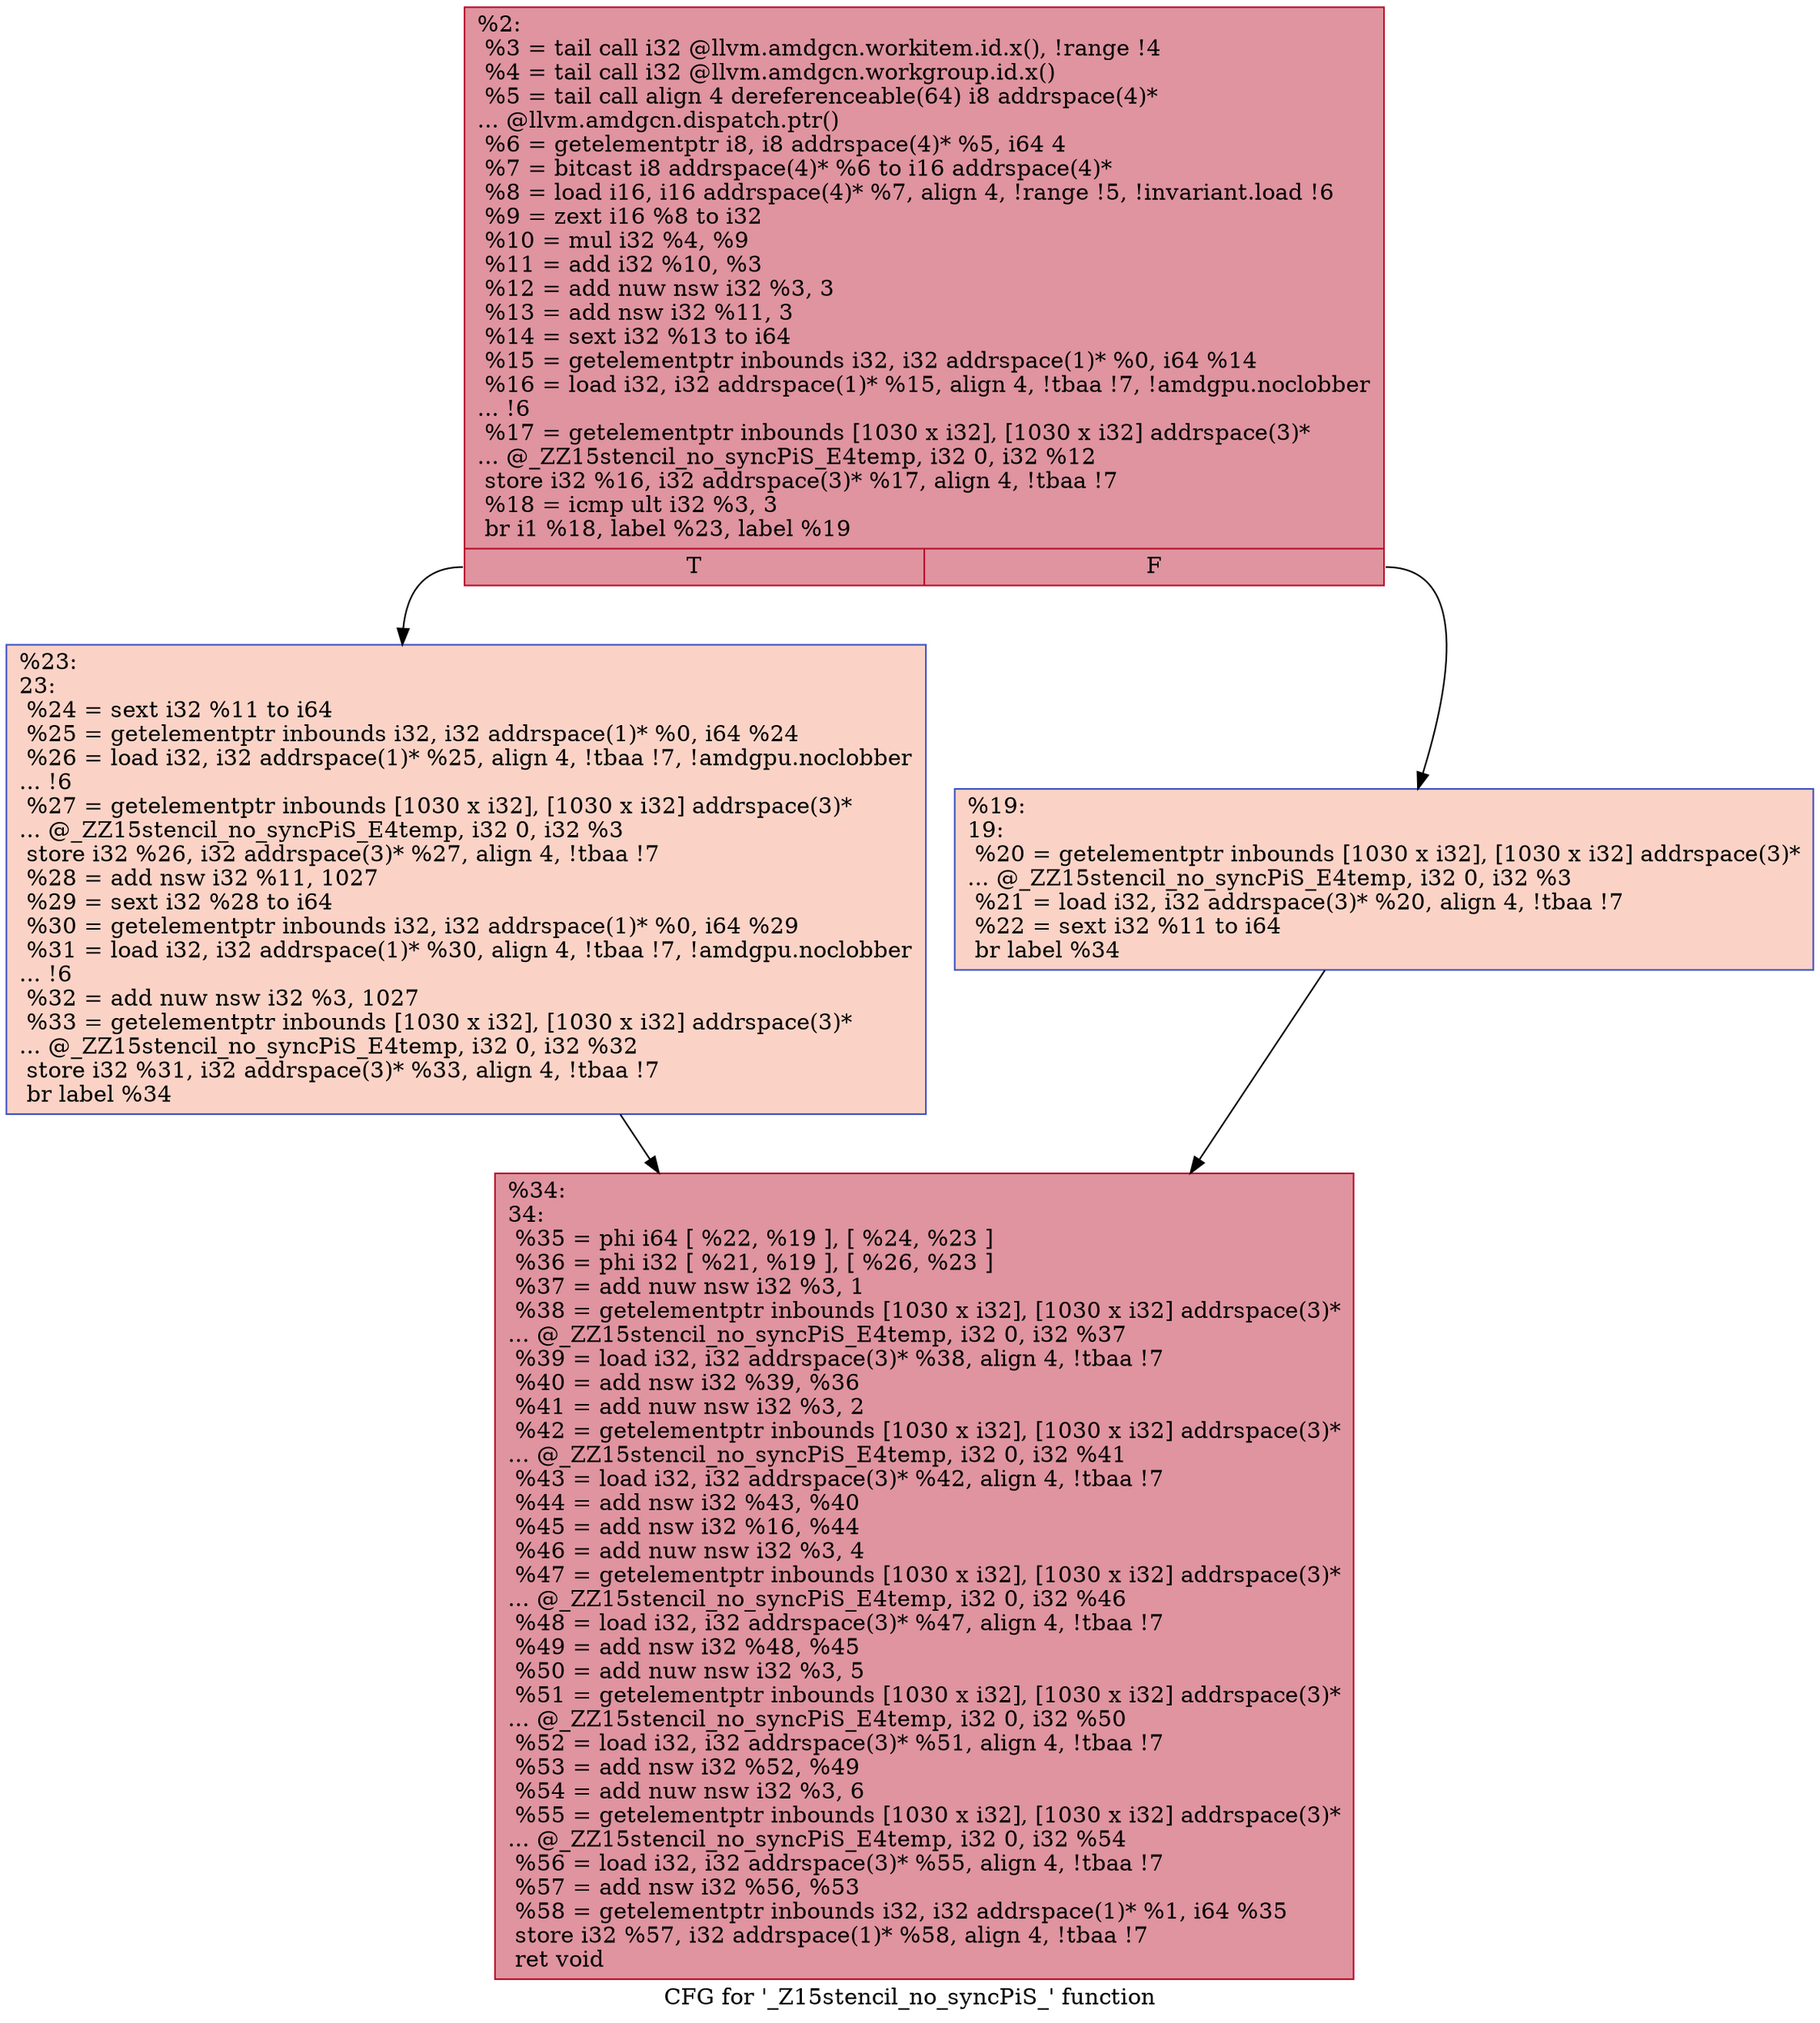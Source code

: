 digraph "CFG for '_Z15stencil_no_syncPiS_' function" {
	label="CFG for '_Z15stencil_no_syncPiS_' function";

	Node0x52ed500 [shape=record,color="#b70d28ff", style=filled, fillcolor="#b70d2870",label="{%2:\l  %3 = tail call i32 @llvm.amdgcn.workitem.id.x(), !range !4\l  %4 = tail call i32 @llvm.amdgcn.workgroup.id.x()\l  %5 = tail call align 4 dereferenceable(64) i8 addrspace(4)*\l... @llvm.amdgcn.dispatch.ptr()\l  %6 = getelementptr i8, i8 addrspace(4)* %5, i64 4\l  %7 = bitcast i8 addrspace(4)* %6 to i16 addrspace(4)*\l  %8 = load i16, i16 addrspace(4)* %7, align 4, !range !5, !invariant.load !6\l  %9 = zext i16 %8 to i32\l  %10 = mul i32 %4, %9\l  %11 = add i32 %10, %3\l  %12 = add nuw nsw i32 %3, 3\l  %13 = add nsw i32 %11, 3\l  %14 = sext i32 %13 to i64\l  %15 = getelementptr inbounds i32, i32 addrspace(1)* %0, i64 %14\l  %16 = load i32, i32 addrspace(1)* %15, align 4, !tbaa !7, !amdgpu.noclobber\l... !6\l  %17 = getelementptr inbounds [1030 x i32], [1030 x i32] addrspace(3)*\l... @_ZZ15stencil_no_syncPiS_E4temp, i32 0, i32 %12\l  store i32 %16, i32 addrspace(3)* %17, align 4, !tbaa !7\l  %18 = icmp ult i32 %3, 3\l  br i1 %18, label %23, label %19\l|{<s0>T|<s1>F}}"];
	Node0x52ed500:s0 -> Node0x52f0750;
	Node0x52ed500:s1 -> Node0x52f07a0;
	Node0x52f07a0 [shape=record,color="#3d50c3ff", style=filled, fillcolor="#f59c7d70",label="{%19:\l19:                                               \l  %20 = getelementptr inbounds [1030 x i32], [1030 x i32] addrspace(3)*\l... @_ZZ15stencil_no_syncPiS_E4temp, i32 0, i32 %3\l  %21 = load i32, i32 addrspace(3)* %20, align 4, !tbaa !7\l  %22 = sext i32 %11 to i64\l  br label %34\l}"];
	Node0x52f07a0 -> Node0x52f0a80;
	Node0x52f0750 [shape=record,color="#3d50c3ff", style=filled, fillcolor="#f59c7d70",label="{%23:\l23:                                               \l  %24 = sext i32 %11 to i64\l  %25 = getelementptr inbounds i32, i32 addrspace(1)* %0, i64 %24\l  %26 = load i32, i32 addrspace(1)* %25, align 4, !tbaa !7, !amdgpu.noclobber\l... !6\l  %27 = getelementptr inbounds [1030 x i32], [1030 x i32] addrspace(3)*\l... @_ZZ15stencil_no_syncPiS_E4temp, i32 0, i32 %3\l  store i32 %26, i32 addrspace(3)* %27, align 4, !tbaa !7\l  %28 = add nsw i32 %11, 1027\l  %29 = sext i32 %28 to i64\l  %30 = getelementptr inbounds i32, i32 addrspace(1)* %0, i64 %29\l  %31 = load i32, i32 addrspace(1)* %30, align 4, !tbaa !7, !amdgpu.noclobber\l... !6\l  %32 = add nuw nsw i32 %3, 1027\l  %33 = getelementptr inbounds [1030 x i32], [1030 x i32] addrspace(3)*\l... @_ZZ15stencil_no_syncPiS_E4temp, i32 0, i32 %32\l  store i32 %31, i32 addrspace(3)* %33, align 4, !tbaa !7\l  br label %34\l}"];
	Node0x52f0750 -> Node0x52f0a80;
	Node0x52f0a80 [shape=record,color="#b70d28ff", style=filled, fillcolor="#b70d2870",label="{%34:\l34:                                               \l  %35 = phi i64 [ %22, %19 ], [ %24, %23 ]\l  %36 = phi i32 [ %21, %19 ], [ %26, %23 ]\l  %37 = add nuw nsw i32 %3, 1\l  %38 = getelementptr inbounds [1030 x i32], [1030 x i32] addrspace(3)*\l... @_ZZ15stencil_no_syncPiS_E4temp, i32 0, i32 %37\l  %39 = load i32, i32 addrspace(3)* %38, align 4, !tbaa !7\l  %40 = add nsw i32 %39, %36\l  %41 = add nuw nsw i32 %3, 2\l  %42 = getelementptr inbounds [1030 x i32], [1030 x i32] addrspace(3)*\l... @_ZZ15stencil_no_syncPiS_E4temp, i32 0, i32 %41\l  %43 = load i32, i32 addrspace(3)* %42, align 4, !tbaa !7\l  %44 = add nsw i32 %43, %40\l  %45 = add nsw i32 %16, %44\l  %46 = add nuw nsw i32 %3, 4\l  %47 = getelementptr inbounds [1030 x i32], [1030 x i32] addrspace(3)*\l... @_ZZ15stencil_no_syncPiS_E4temp, i32 0, i32 %46\l  %48 = load i32, i32 addrspace(3)* %47, align 4, !tbaa !7\l  %49 = add nsw i32 %48, %45\l  %50 = add nuw nsw i32 %3, 5\l  %51 = getelementptr inbounds [1030 x i32], [1030 x i32] addrspace(3)*\l... @_ZZ15stencil_no_syncPiS_E4temp, i32 0, i32 %50\l  %52 = load i32, i32 addrspace(3)* %51, align 4, !tbaa !7\l  %53 = add nsw i32 %52, %49\l  %54 = add nuw nsw i32 %3, 6\l  %55 = getelementptr inbounds [1030 x i32], [1030 x i32] addrspace(3)*\l... @_ZZ15stencil_no_syncPiS_E4temp, i32 0, i32 %54\l  %56 = load i32, i32 addrspace(3)* %55, align 4, !tbaa !7\l  %57 = add nsw i32 %56, %53\l  %58 = getelementptr inbounds i32, i32 addrspace(1)* %1, i64 %35\l  store i32 %57, i32 addrspace(1)* %58, align 4, !tbaa !7\l  ret void\l}"];
}
